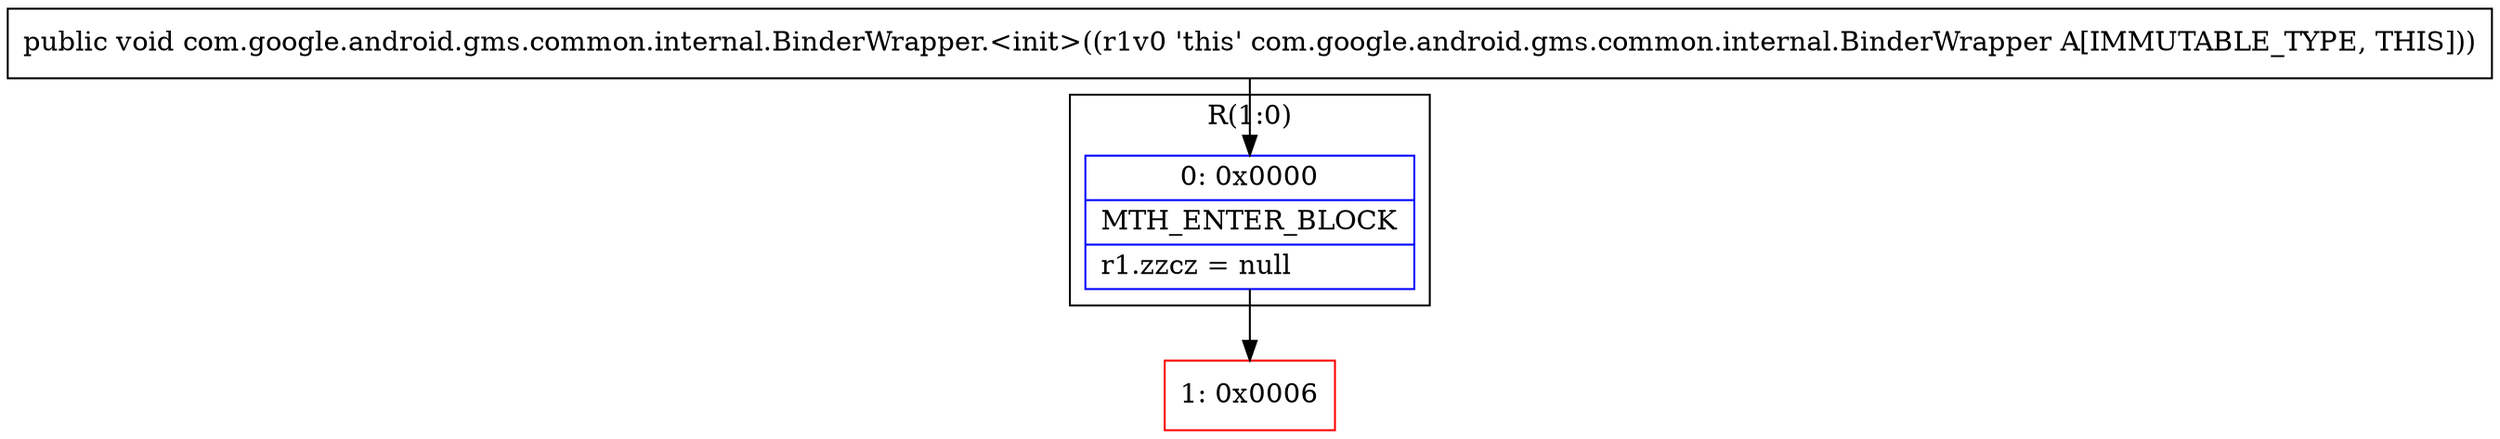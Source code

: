 digraph "CFG forcom.google.android.gms.common.internal.BinderWrapper.\<init\>()V" {
subgraph cluster_Region_574753128 {
label = "R(1:0)";
node [shape=record,color=blue];
Node_0 [shape=record,label="{0\:\ 0x0000|MTH_ENTER_BLOCK\l|r1.zzcz = null\l}"];
}
Node_1 [shape=record,color=red,label="{1\:\ 0x0006}"];
MethodNode[shape=record,label="{public void com.google.android.gms.common.internal.BinderWrapper.\<init\>((r1v0 'this' com.google.android.gms.common.internal.BinderWrapper A[IMMUTABLE_TYPE, THIS])) }"];
MethodNode -> Node_0;
Node_0 -> Node_1;
}

